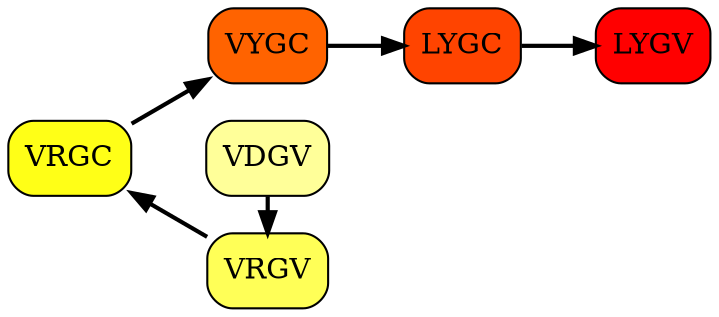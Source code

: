 strict digraph{
	rankdir=LR
	node [shape=box]
	VRGC [fillcolor="0.166666666667,0.907755109696,1", color=black, style="filled,rounded"];
	VYGC [fillcolor="0.0649037354733,1,1", color=black, style="filled,rounded"];
	VRGV [fillcolor="0.166666666667,0.658188659576,1", color=black, style="filled,rounded"];
	VDGV [fillcolor="0.166666666667,0.4,1", color=black, style="filled,rounded"];
	LYGC [fillcolor="0.04429043809,1,1", color=black, style="filled,rounded"];
	LYGV [fillcolor="0.0,1,1", color=black, style="filled,rounded"];
	VRGC->VYGC [style=bold, color=black];
	VRGC->VRGV [style=bold, color=black, dir=back];
	VYGC->LYGC [style=bold, color=black];
	VDGV->VRGV [style=bold, color=black];
	LYGC->LYGV [style=bold, color=black];
        {rank=same; VDGV VRGV}
}
